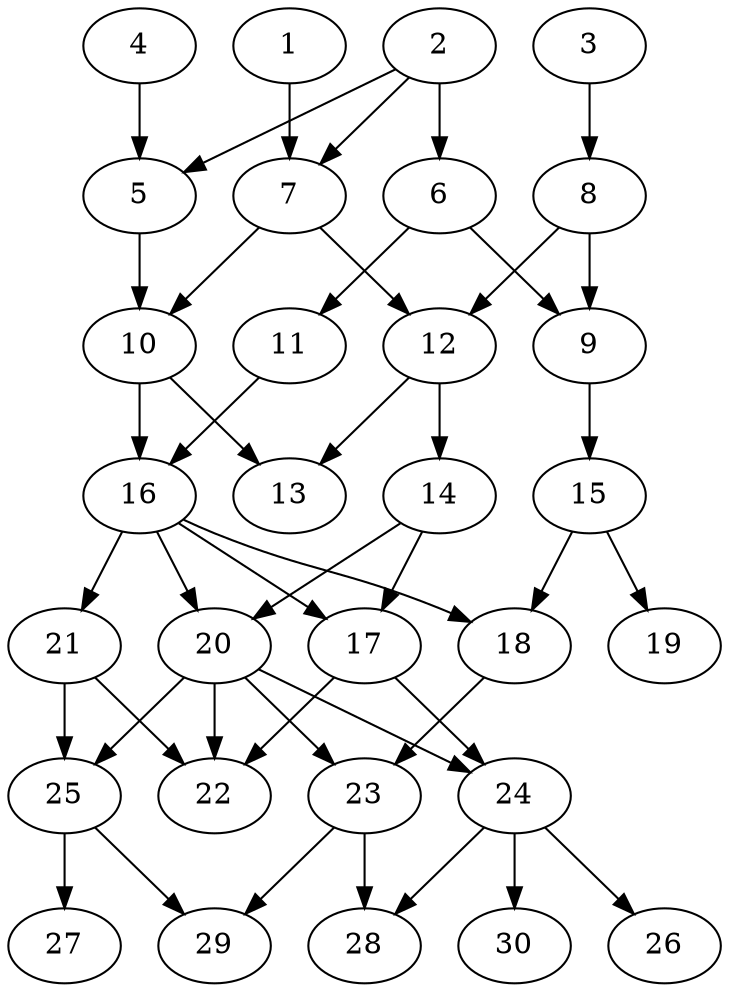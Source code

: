 // DAG automatically generated by daggen at Thu Oct  3 14:04:19 2019
// ./daggen --dot -n 30 --ccr 0.5 --fat 0.5 --regular 0.9 --density 0.5 --mindata 5242880 --maxdata 52428800 
digraph G {
  1 [size="74899456", alpha="0.01", expect_size="37449728"] 
  1 -> 7 [size ="37449728"]
  2 [size="65540096", alpha="0.11", expect_size="32770048"] 
  2 -> 5 [size ="32770048"]
  2 -> 6 [size ="32770048"]
  2 -> 7 [size ="32770048"]
  3 [size="54358016", alpha="0.07", expect_size="27179008"] 
  3 -> 8 [size ="27179008"]
  4 [size="53559296", alpha="0.09", expect_size="26779648"] 
  4 -> 5 [size ="26779648"]
  5 [size="29143040", alpha="0.20", expect_size="14571520"] 
  5 -> 10 [size ="14571520"]
  6 [size="68659200", alpha="0.06", expect_size="34329600"] 
  6 -> 9 [size ="34329600"]
  6 -> 11 [size ="34329600"]
  7 [size="32690176", alpha="0.03", expect_size="16345088"] 
  7 -> 10 [size ="16345088"]
  7 -> 12 [size ="16345088"]
  8 [size="53528576", alpha="0.10", expect_size="26764288"] 
  8 -> 9 [size ="26764288"]
  8 -> 12 [size ="26764288"]
  9 [size="91762688", alpha="0.19", expect_size="45881344"] 
  9 -> 15 [size ="45881344"]
  10 [size="96665600", alpha="0.06", expect_size="48332800"] 
  10 -> 13 [size ="48332800"]
  10 -> 16 [size ="48332800"]
  11 [size="85929984", alpha="0.13", expect_size="42964992"] 
  11 -> 16 [size ="42964992"]
  12 [size="89821184", alpha="0.05", expect_size="44910592"] 
  12 -> 13 [size ="44910592"]
  12 -> 14 [size ="44910592"]
  13 [size="49692672", alpha="0.07", expect_size="24846336"] 
  14 [size="84654080", alpha="0.13", expect_size="42327040"] 
  14 -> 17 [size ="42327040"]
  14 -> 20 [size ="42327040"]
  15 [size="33122304", alpha="0.06", expect_size="16561152"] 
  15 -> 18 [size ="16561152"]
  15 -> 19 [size ="16561152"]
  16 [size="31635456", alpha="0.19", expect_size="15817728"] 
  16 -> 17 [size ="15817728"]
  16 -> 18 [size ="15817728"]
  16 -> 20 [size ="15817728"]
  16 -> 21 [size ="15817728"]
  17 [size="61601792", alpha="0.16", expect_size="30800896"] 
  17 -> 22 [size ="30800896"]
  17 -> 24 [size ="30800896"]
  18 [size="74553344", alpha="0.20", expect_size="37276672"] 
  18 -> 23 [size ="37276672"]
  19 [size="26392576", alpha="0.07", expect_size="13196288"] 
  20 [size="22941696", alpha="0.09", expect_size="11470848"] 
  20 -> 22 [size ="11470848"]
  20 -> 23 [size ="11470848"]
  20 -> 24 [size ="11470848"]
  20 -> 25 [size ="11470848"]
  21 [size="52557824", alpha="0.04", expect_size="26278912"] 
  21 -> 22 [size ="26278912"]
  21 -> 25 [size ="26278912"]
  22 [size="21184512", alpha="0.11", expect_size="10592256"] 
  23 [size="42575872", alpha="0.07", expect_size="21287936"] 
  23 -> 28 [size ="21287936"]
  23 -> 29 [size ="21287936"]
  24 [size="75794432", alpha="0.13", expect_size="37897216"] 
  24 -> 26 [size ="37897216"]
  24 -> 28 [size ="37897216"]
  24 -> 30 [size ="37897216"]
  25 [size="42930176", alpha="0.02", expect_size="21465088"] 
  25 -> 27 [size ="21465088"]
  25 -> 29 [size ="21465088"]
  26 [size="71176192", alpha="0.04", expect_size="35588096"] 
  27 [size="64872448", alpha="0.10", expect_size="32436224"] 
  28 [size="45504512", alpha="0.06", expect_size="22752256"] 
  29 [size="44789760", alpha="0.18", expect_size="22394880"] 
  30 [size="79892480", alpha="0.09", expect_size="39946240"] 
}
